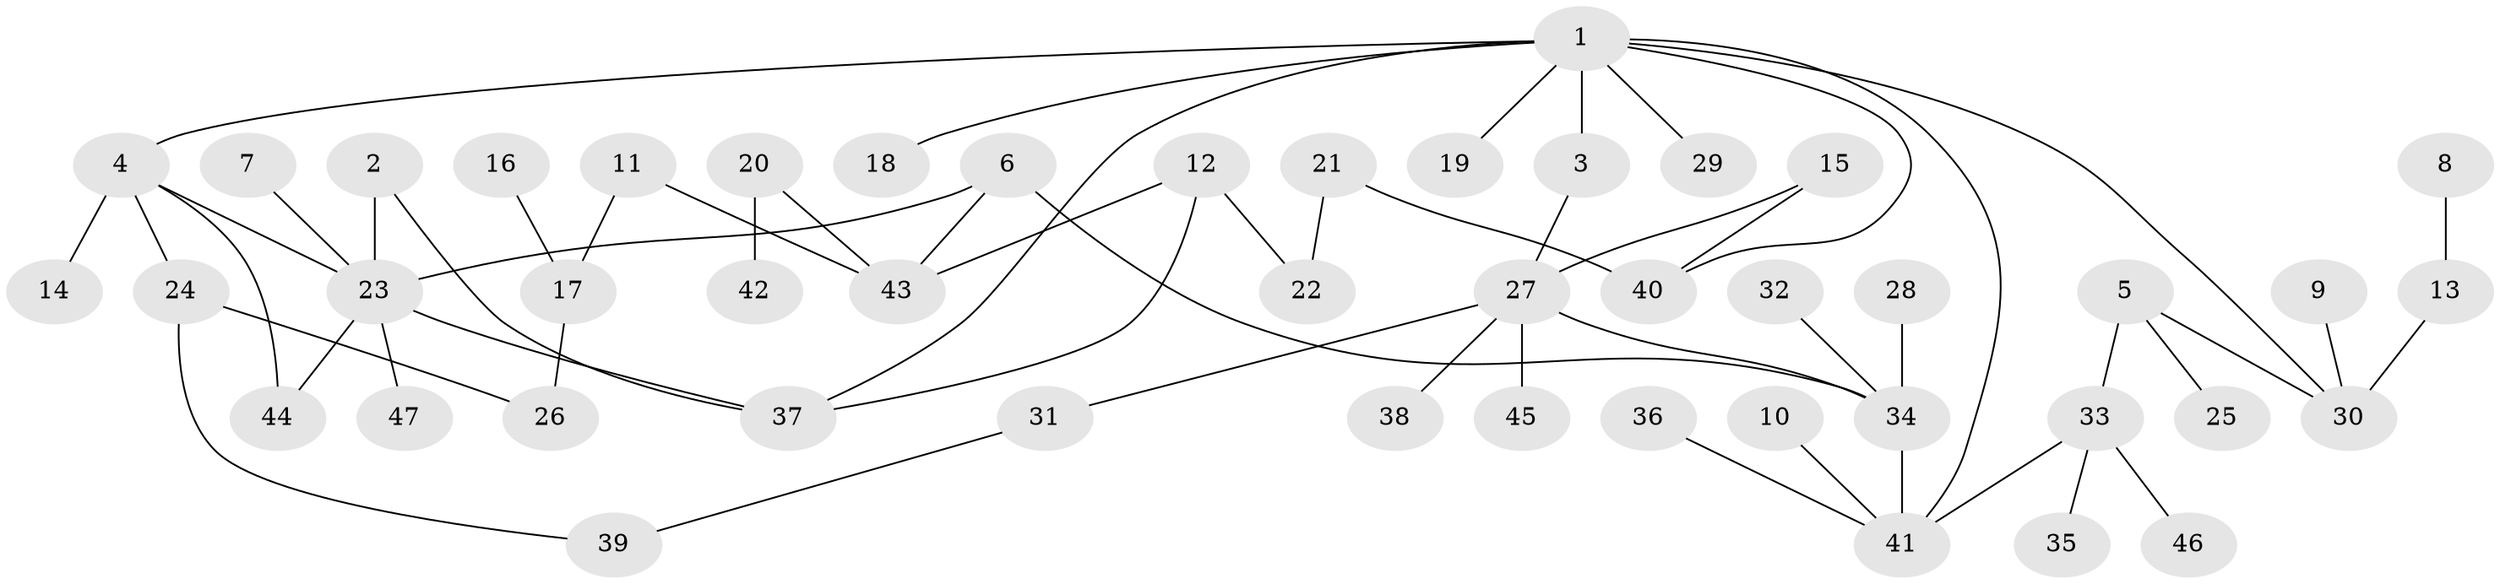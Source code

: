 // original degree distribution, {6: 0.03225806451612903, 3: 0.1935483870967742, 4: 0.08602150537634409, 2: 0.27956989247311825, 1: 0.3763440860215054, 7: 0.010752688172043012, 5: 0.021505376344086023}
// Generated by graph-tools (version 1.1) at 2025/25/03/09/25 03:25:33]
// undirected, 47 vertices, 57 edges
graph export_dot {
graph [start="1"]
  node [color=gray90,style=filled];
  1;
  2;
  3;
  4;
  5;
  6;
  7;
  8;
  9;
  10;
  11;
  12;
  13;
  14;
  15;
  16;
  17;
  18;
  19;
  20;
  21;
  22;
  23;
  24;
  25;
  26;
  27;
  28;
  29;
  30;
  31;
  32;
  33;
  34;
  35;
  36;
  37;
  38;
  39;
  40;
  41;
  42;
  43;
  44;
  45;
  46;
  47;
  1 -- 3 [weight=1.0];
  1 -- 4 [weight=1.0];
  1 -- 18 [weight=1.0];
  1 -- 19 [weight=1.0];
  1 -- 29 [weight=1.0];
  1 -- 30 [weight=1.0];
  1 -- 37 [weight=1.0];
  1 -- 40 [weight=1.0];
  1 -- 41 [weight=1.0];
  2 -- 23 [weight=1.0];
  2 -- 37 [weight=1.0];
  3 -- 27 [weight=1.0];
  4 -- 14 [weight=1.0];
  4 -- 23 [weight=1.0];
  4 -- 24 [weight=1.0];
  4 -- 44 [weight=1.0];
  5 -- 25 [weight=1.0];
  5 -- 30 [weight=1.0];
  5 -- 33 [weight=1.0];
  6 -- 23 [weight=1.0];
  6 -- 34 [weight=1.0];
  6 -- 43 [weight=1.0];
  7 -- 23 [weight=1.0];
  8 -- 13 [weight=1.0];
  9 -- 30 [weight=1.0];
  10 -- 41 [weight=1.0];
  11 -- 17 [weight=1.0];
  11 -- 43 [weight=1.0];
  12 -- 22 [weight=1.0];
  12 -- 37 [weight=1.0];
  12 -- 43 [weight=1.0];
  13 -- 30 [weight=2.0];
  15 -- 27 [weight=1.0];
  15 -- 40 [weight=1.0];
  16 -- 17 [weight=1.0];
  17 -- 26 [weight=1.0];
  20 -- 42 [weight=1.0];
  20 -- 43 [weight=1.0];
  21 -- 22 [weight=1.0];
  21 -- 40 [weight=1.0];
  23 -- 37 [weight=1.0];
  23 -- 44 [weight=1.0];
  23 -- 47 [weight=1.0];
  24 -- 26 [weight=1.0];
  24 -- 39 [weight=1.0];
  27 -- 31 [weight=1.0];
  27 -- 34 [weight=1.0];
  27 -- 38 [weight=1.0];
  27 -- 45 [weight=1.0];
  28 -- 34 [weight=1.0];
  31 -- 39 [weight=1.0];
  32 -- 34 [weight=1.0];
  33 -- 35 [weight=1.0];
  33 -- 41 [weight=1.0];
  33 -- 46 [weight=1.0];
  34 -- 41 [weight=1.0];
  36 -- 41 [weight=1.0];
}

